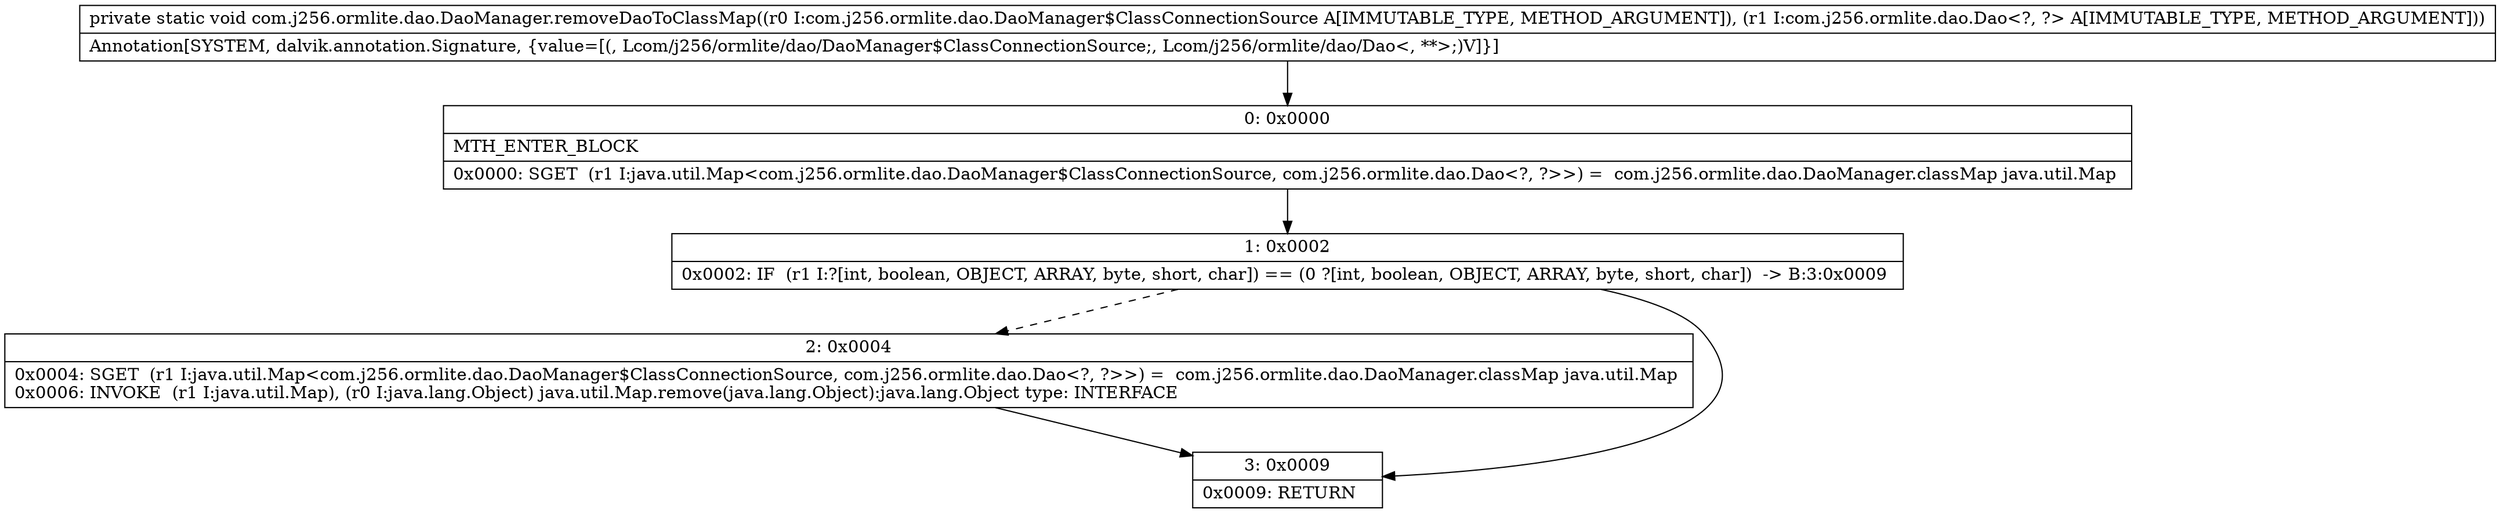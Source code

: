 digraph "CFG forcom.j256.ormlite.dao.DaoManager.removeDaoToClassMap(Lcom\/j256\/ormlite\/dao\/DaoManager$ClassConnectionSource;Lcom\/j256\/ormlite\/dao\/Dao;)V" {
Node_0 [shape=record,label="{0\:\ 0x0000|MTH_ENTER_BLOCK\l|0x0000: SGET  (r1 I:java.util.Map\<com.j256.ormlite.dao.DaoManager$ClassConnectionSource, com.j256.ormlite.dao.Dao\<?, ?\>\>) =  com.j256.ormlite.dao.DaoManager.classMap java.util.Map \l}"];
Node_1 [shape=record,label="{1\:\ 0x0002|0x0002: IF  (r1 I:?[int, boolean, OBJECT, ARRAY, byte, short, char]) == (0 ?[int, boolean, OBJECT, ARRAY, byte, short, char])  \-\> B:3:0x0009 \l}"];
Node_2 [shape=record,label="{2\:\ 0x0004|0x0004: SGET  (r1 I:java.util.Map\<com.j256.ormlite.dao.DaoManager$ClassConnectionSource, com.j256.ormlite.dao.Dao\<?, ?\>\>) =  com.j256.ormlite.dao.DaoManager.classMap java.util.Map \l0x0006: INVOKE  (r1 I:java.util.Map), (r0 I:java.lang.Object) java.util.Map.remove(java.lang.Object):java.lang.Object type: INTERFACE \l}"];
Node_3 [shape=record,label="{3\:\ 0x0009|0x0009: RETURN   \l}"];
MethodNode[shape=record,label="{private static void com.j256.ormlite.dao.DaoManager.removeDaoToClassMap((r0 I:com.j256.ormlite.dao.DaoManager$ClassConnectionSource A[IMMUTABLE_TYPE, METHOD_ARGUMENT]), (r1 I:com.j256.ormlite.dao.Dao\<?, ?\> A[IMMUTABLE_TYPE, METHOD_ARGUMENT]))  | Annotation[SYSTEM, dalvik.annotation.Signature, \{value=[(, Lcom\/j256\/ormlite\/dao\/DaoManager$ClassConnectionSource;, Lcom\/j256\/ormlite\/dao\/Dao\<, **\>;)V]\}]\l}"];
MethodNode -> Node_0;
Node_0 -> Node_1;
Node_1 -> Node_2[style=dashed];
Node_1 -> Node_3;
Node_2 -> Node_3;
}

